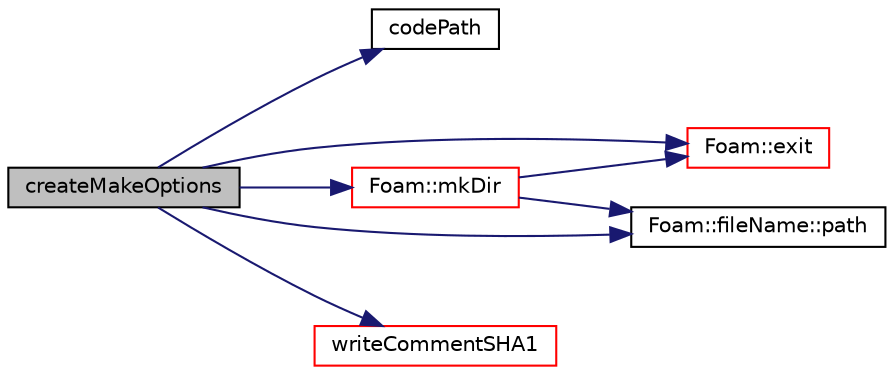digraph "createMakeOptions"
{
  bgcolor="transparent";
  edge [fontname="Helvetica",fontsize="10",labelfontname="Helvetica",labelfontsize="10"];
  node [fontname="Helvetica",fontsize="10",shape=record];
  rankdir="LR";
  Node248 [label="createMakeOptions",height=0.2,width=0.4,color="black", fillcolor="grey75", style="filled", fontcolor="black"];
  Node248 -> Node249 [color="midnightblue",fontsize="10",style="solid",fontname="Helvetica"];
  Node249 [label="codePath",height=0.2,width=0.4,color="black",URL="$a27189.html#a246e9a4efc46c8100706f723dc815f89",tooltip="Path for specified code name. "];
  Node248 -> Node250 [color="midnightblue",fontsize="10",style="solid",fontname="Helvetica"];
  Node250 [label="Foam::exit",height=0.2,width=0.4,color="red",URL="$a21851.html#a06ca7250d8e89caf05243ec094843642"];
  Node248 -> Node299 [color="midnightblue",fontsize="10",style="solid",fontname="Helvetica"];
  Node299 [label="Foam::mkDir",height=0.2,width=0.4,color="red",URL="$a21851.html#a2ae410f2311adf94d66451b7423fdf4e",tooltip="Make a directory and return an error if it could not be created. "];
  Node299 -> Node250 [color="midnightblue",fontsize="10",style="solid",fontname="Helvetica"];
  Node299 -> Node305 [color="midnightblue",fontsize="10",style="solid",fontname="Helvetica"];
  Node305 [label="Foam::fileName::path",height=0.2,width=0.4,color="black",URL="$a29541.html#abe7b9078c8e7356c6131b70a8f729372",tooltip="Return directory path name (part before last /) "];
  Node248 -> Node305 [color="midnightblue",fontsize="10",style="solid",fontname="Helvetica"];
  Node248 -> Node306 [color="midnightblue",fontsize="10",style="solid",fontname="Helvetica"];
  Node306 [label="writeCommentSHA1",height=0.2,width=0.4,color="red",URL="$a27189.html#af6870d46570b278f2fd22b598169deed",tooltip="Write SHA1 value as C-comment. "];
}
